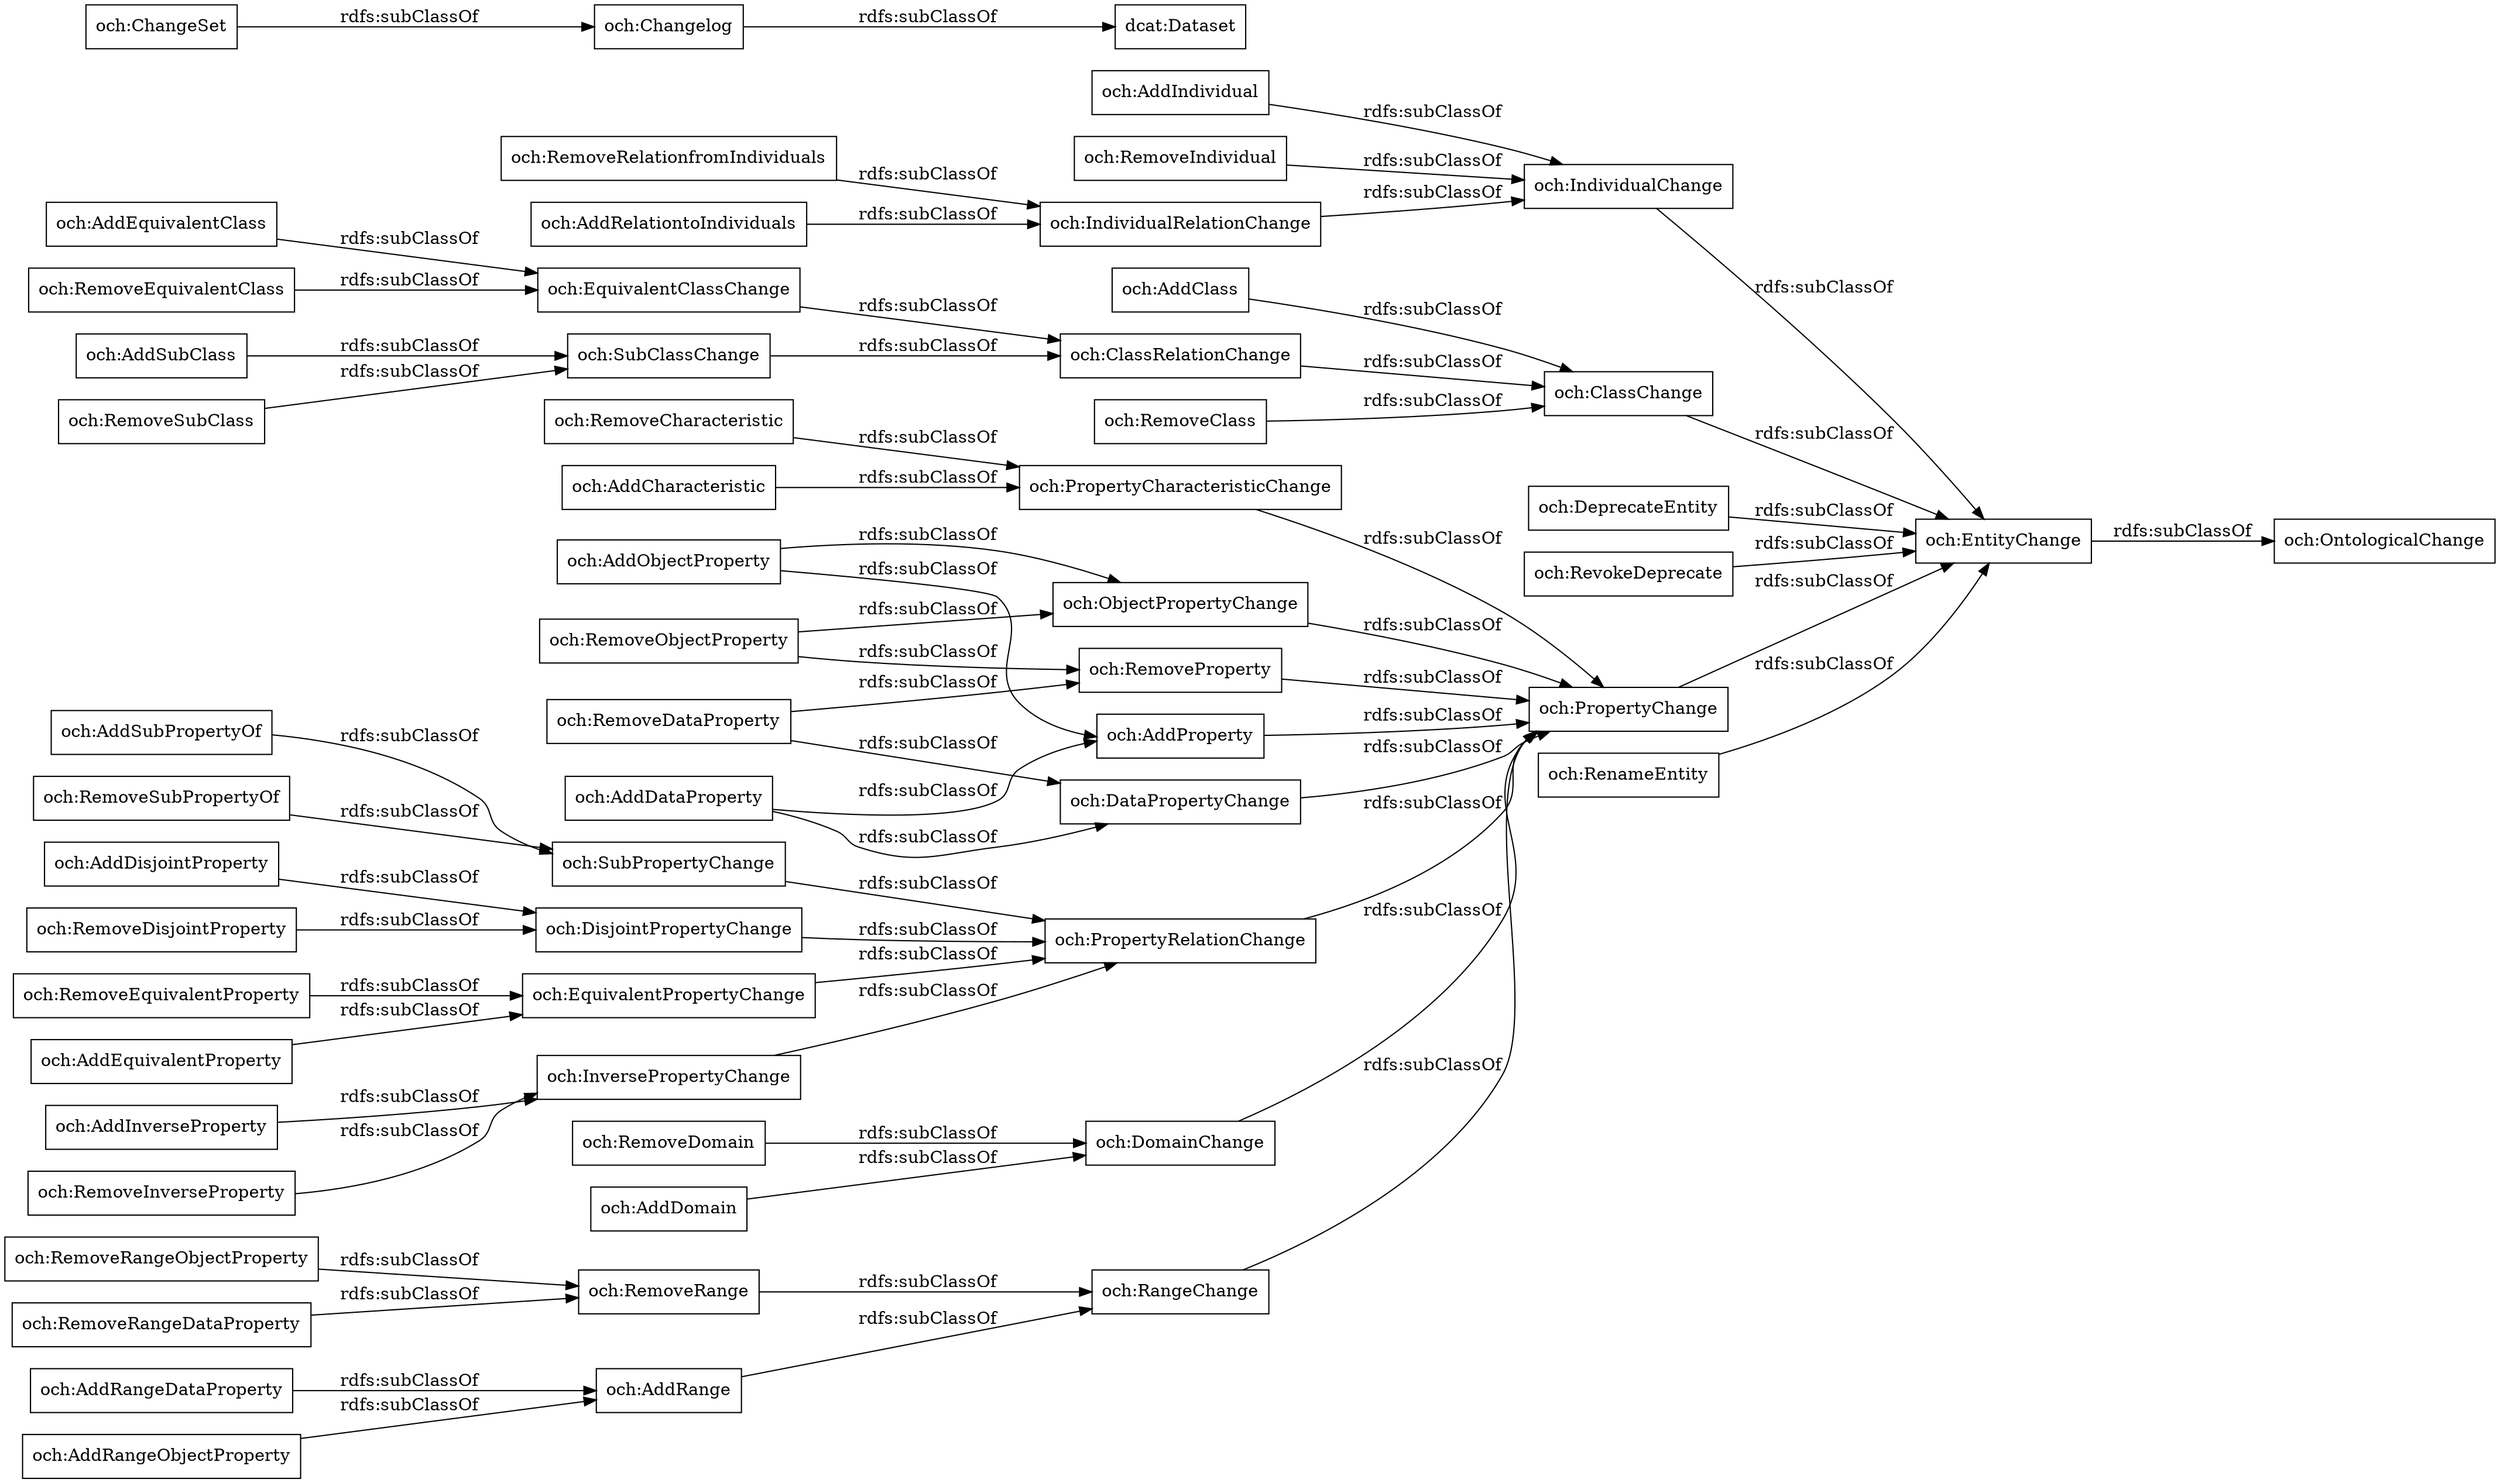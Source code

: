 digraph ar2dtool_diagram { 
rankdir=LR;
size="1000"
node [shape = rectangle, color="black"]; "och:AddSubClass" "och:RemoveDomain" "och:PropertyCharacteristicChange" "och:AddRangeDataProperty" "och:ObjectPropertyChange" "och:IndividualChange" "och:AddSubPropertyOf" "och:RemoveEquivalentProperty" "och:ClassChange" "och:EntityChange" "och:EquivalentClassChange" "och:AddIndividual" "och:AddClass" "och:RemoveRelationfromIndividuals" "och:AddObjectProperty" "och:RemoveRangeObjectProperty" "och:RemoveSubClass" "och:DataPropertyChange" "och:ClassRelationChange" "och:RemoveRange" "och:AddRangeObjectProperty" "och:RemoveObjectProperty" "och:PropertyRelationChange" "och:DeprecateEntity" "och:RevokeDeprecate" "och:DomainChange" "och:AddEquivalentClass" "och:OntologicalChange" "och:PropertyChange" "och:RemoveProperty" "och:SubPropertyChange" "och:RemoveCharacteristic" "och:RemoveDataProperty" "och:AddDisjointProperty" "och:RemoveClass" "och:RemoveIndividual" "och:RemoveEquivalentClass" "och:IndividualRelationChange" "och:RemoveDisjointProperty" "och:Changelog" "och:DisjointPropertyChange" "och:RemoveRangeDataProperty" "och:AddRange" "och:AddInverseProperty" "dcat:Dataset" "och:RenameEntity" "och:RemoveInverseProperty" "och:SubClassChange" "och:AddCharacteristic" "och:RemoveSubPropertyOf" "och:AddEquivalentProperty" "och:EquivalentPropertyChange" "och:RangeChange" "och:AddDomain" "och:AddDataProperty" "och:InversePropertyChange" "och:ChangeSet" "och:AddProperty" "och:AddRelationtoIndividuals" ; /*classes style*/
	"och:AddInverseProperty" -> "och:InversePropertyChange" [ label = "rdfs:subClassOf" ];
	"och:IndividualRelationChange" -> "och:IndividualChange" [ label = "rdfs:subClassOf" ];
	"och:AddDomain" -> "och:DomainChange" [ label = "rdfs:subClassOf" ];
	"och:SubClassChange" -> "och:ClassRelationChange" [ label = "rdfs:subClassOf" ];
	"och:EntityChange" -> "och:OntologicalChange" [ label = "rdfs:subClassOf" ];
	"och:AddRangeObjectProperty" -> "och:AddRange" [ label = "rdfs:subClassOf" ];
	"och:InversePropertyChange" -> "och:PropertyRelationChange" [ label = "rdfs:subClassOf" ];
	"och:AddRangeDataProperty" -> "och:AddRange" [ label = "rdfs:subClassOf" ];
	"och:RemoveIndividual" -> "och:IndividualChange" [ label = "rdfs:subClassOf" ];
	"och:AddClass" -> "och:ClassChange" [ label = "rdfs:subClassOf" ];
	"och:EquivalentClassChange" -> "och:ClassRelationChange" [ label = "rdfs:subClassOf" ];
	"och:AddProperty" -> "och:PropertyChange" [ label = "rdfs:subClassOf" ];
	"och:Changelog" -> "dcat:Dataset" [ label = "rdfs:subClassOf" ];
	"och:ClassChange" -> "och:EntityChange" [ label = "rdfs:subClassOf" ];
	"och:AddSubClass" -> "och:SubClassChange" [ label = "rdfs:subClassOf" ];
	"och:PropertyCharacteristicChange" -> "och:PropertyChange" [ label = "rdfs:subClassOf" ];
	"och:RangeChange" -> "och:PropertyChange" [ label = "rdfs:subClassOf" ];
	"och:PropertyRelationChange" -> "och:PropertyChange" [ label = "rdfs:subClassOf" ];
	"och:RenameEntity" -> "och:EntityChange" [ label = "rdfs:subClassOf" ];
	"och:AddEquivalentClass" -> "och:EquivalentClassChange" [ label = "rdfs:subClassOf" ];
	"och:ChangeSet" -> "och:Changelog" [ label = "rdfs:subClassOf" ];
	"och:AddDisjointProperty" -> "och:DisjointPropertyChange" [ label = "rdfs:subClassOf" ];
	"och:SubPropertyChange" -> "och:PropertyRelationChange" [ label = "rdfs:subClassOf" ];
	"och:DataPropertyChange" -> "och:PropertyChange" [ label = "rdfs:subClassOf" ];
	"och:RemoveDisjointProperty" -> "och:DisjointPropertyChange" [ label = "rdfs:subClassOf" ];
	"och:RemoveEquivalentProperty" -> "och:EquivalentPropertyChange" [ label = "rdfs:subClassOf" ];
	"och:DomainChange" -> "och:PropertyChange" [ label = "rdfs:subClassOf" ];
	"och:RemoveProperty" -> "och:PropertyChange" [ label = "rdfs:subClassOf" ];
	"och:AddRelationtoIndividuals" -> "och:IndividualRelationChange" [ label = "rdfs:subClassOf" ];
	"och:DisjointPropertyChange" -> "och:PropertyRelationChange" [ label = "rdfs:subClassOf" ];
	"och:RevokeDeprecate" -> "och:EntityChange" [ label = "rdfs:subClassOf" ];
	"och:AddSubPropertyOf" -> "och:SubPropertyChange" [ label = "rdfs:subClassOf" ];
	"och:RemoveRangeObjectProperty" -> "och:RemoveRange" [ label = "rdfs:subClassOf" ];
	"och:RemoveClass" -> "och:ClassChange" [ label = "rdfs:subClassOf" ];
	"och:RemoveSubClass" -> "och:SubClassChange" [ label = "rdfs:subClassOf" ];
	"och:IndividualChange" -> "och:EntityChange" [ label = "rdfs:subClassOf" ];
	"och:RemoveInverseProperty" -> "och:InversePropertyChange" [ label = "rdfs:subClassOf" ];
	"och:RemoveCharacteristic" -> "och:PropertyCharacteristicChange" [ label = "rdfs:subClassOf" ];
	"och:EquivalentPropertyChange" -> "och:PropertyRelationChange" [ label = "rdfs:subClassOf" ];
	"och:RemoveRelationfromIndividuals" -> "och:IndividualRelationChange" [ label = "rdfs:subClassOf" ];
	"och:AddObjectProperty" -> "och:AddProperty" [ label = "rdfs:subClassOf" ];
	"och:AddObjectProperty" -> "och:ObjectPropertyChange" [ label = "rdfs:subClassOf" ];
	"och:RemoveObjectProperty" -> "och:ObjectPropertyChange" [ label = "rdfs:subClassOf" ];
	"och:RemoveObjectProperty" -> "och:RemoveProperty" [ label = "rdfs:subClassOf" ];
	"och:RemoveDomain" -> "och:DomainChange" [ label = "rdfs:subClassOf" ];
	"och:AddIndividual" -> "och:IndividualChange" [ label = "rdfs:subClassOf" ];
	"och:AddRange" -> "och:RangeChange" [ label = "rdfs:subClassOf" ];
	"och:ClassRelationChange" -> "och:ClassChange" [ label = "rdfs:subClassOf" ];
	"och:RemoveRange" -> "och:RangeChange" [ label = "rdfs:subClassOf" ];
	"och:RemoveSubPropertyOf" -> "och:SubPropertyChange" [ label = "rdfs:subClassOf" ];
	"och:RemoveRangeDataProperty" -> "och:RemoveRange" [ label = "rdfs:subClassOf" ];
	"och:AddCharacteristic" -> "och:PropertyCharacteristicChange" [ label = "rdfs:subClassOf" ];
	"och:ObjectPropertyChange" -> "och:PropertyChange" [ label = "rdfs:subClassOf" ];
	"och:AddDataProperty" -> "och:AddProperty" [ label = "rdfs:subClassOf" ];
	"och:AddDataProperty" -> "och:DataPropertyChange" [ label = "rdfs:subClassOf" ];
	"och:RemoveEquivalentClass" -> "och:EquivalentClassChange" [ label = "rdfs:subClassOf" ];
	"och:AddEquivalentProperty" -> "och:EquivalentPropertyChange" [ label = "rdfs:subClassOf" ];
	"och:RemoveDataProperty" -> "och:DataPropertyChange" [ label = "rdfs:subClassOf" ];
	"och:RemoveDataProperty" -> "och:RemoveProperty" [ label = "rdfs:subClassOf" ];
	"och:PropertyChange" -> "och:EntityChange" [ label = "rdfs:subClassOf" ];
	"och:DeprecateEntity" -> "och:EntityChange" [ label = "rdfs:subClassOf" ];

}
